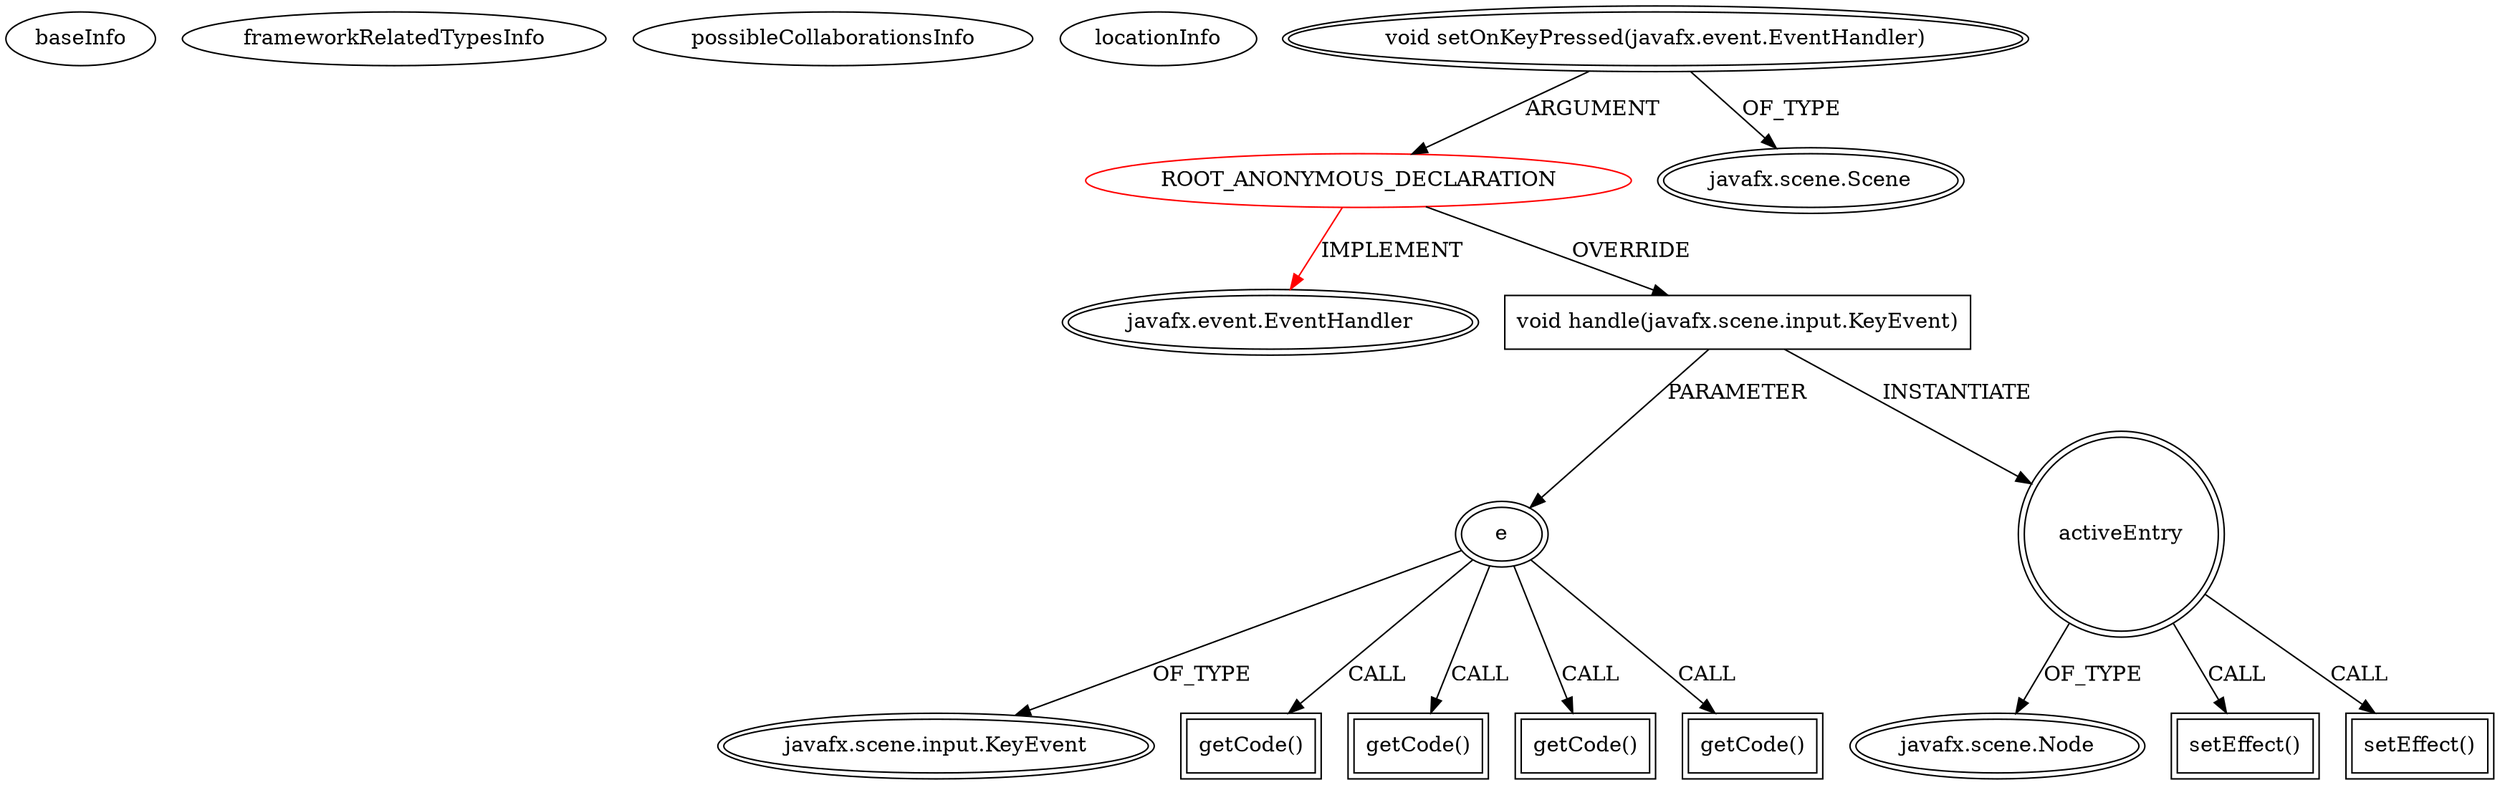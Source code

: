 digraph {
baseInfo[graphId=2767,category="extension_graph",isAnonymous=true,possibleRelation=false]
frameworkRelatedTypesInfo[0="javafx.event.EventHandler"]
possibleCollaborationsInfo[]
locationInfo[projectName="glurbi-labifx",filePath="/glurbi-labifx/labifx-master/src/main/java/glurbi/labifx/Menu.java",contextSignature="void install(javafx.scene.layout.Pane)",graphId="2767"]
0[label="ROOT_ANONYMOUS_DECLARATION",vertexType="ROOT_ANONYMOUS_DECLARATION",isFrameworkType=false,color=red]
1[label="javafx.event.EventHandler",vertexType="FRAMEWORK_INTERFACE_TYPE",isFrameworkType=true,peripheries=2]
2[label="void setOnKeyPressed(javafx.event.EventHandler)",vertexType="OUTSIDE_CALL",isFrameworkType=true,peripheries=2]
3[label="javafx.scene.Scene",vertexType="FRAMEWORK_CLASS_TYPE",isFrameworkType=true,peripheries=2]
4[label="void handle(javafx.scene.input.KeyEvent)",vertexType="OVERRIDING_METHOD_DECLARATION",isFrameworkType=false,shape=box]
5[label="e",vertexType="PARAMETER_DECLARATION",isFrameworkType=true,peripheries=2]
6[label="javafx.scene.input.KeyEvent",vertexType="FRAMEWORK_CLASS_TYPE",isFrameworkType=true,peripheries=2]
8[label="getCode()",vertexType="INSIDE_CALL",isFrameworkType=true,peripheries=2,shape=box]
10[label="getCode()",vertexType="INSIDE_CALL",isFrameworkType=true,peripheries=2,shape=box]
12[label="getCode()",vertexType="INSIDE_CALL",isFrameworkType=true,peripheries=2,shape=box]
13[label="activeEntry",vertexType="VARIABLE_EXPRESION",isFrameworkType=true,peripheries=2,shape=circle]
15[label="javafx.scene.Node",vertexType="FRAMEWORK_CLASS_TYPE",isFrameworkType=true,peripheries=2]
14[label="setEffect()",vertexType="INSIDE_CALL",isFrameworkType=true,peripheries=2,shape=box]
17[label="setEffect()",vertexType="INSIDE_CALL",isFrameworkType=true,peripheries=2,shape=box]
19[label="getCode()",vertexType="INSIDE_CALL",isFrameworkType=true,peripheries=2,shape=box]
0->1[label="IMPLEMENT",color=red]
2->0[label="ARGUMENT"]
2->3[label="OF_TYPE"]
0->4[label="OVERRIDE"]
5->6[label="OF_TYPE"]
4->5[label="PARAMETER"]
5->8[label="CALL"]
5->10[label="CALL"]
5->12[label="CALL"]
4->13[label="INSTANTIATE"]
13->15[label="OF_TYPE"]
13->14[label="CALL"]
13->17[label="CALL"]
5->19[label="CALL"]
}
